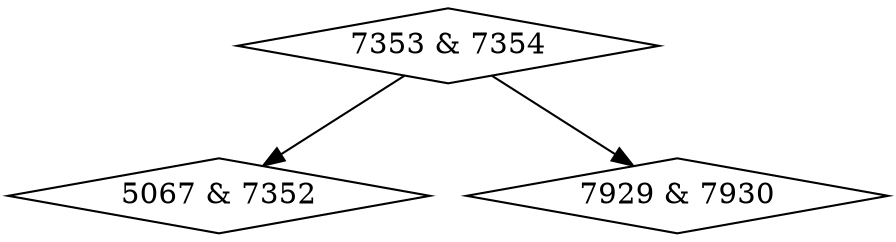 digraph {
0 [label = "5067 & 7352", shape = diamond];
1 [label = "7353 & 7354", shape = diamond];
2 [label = "7929 & 7930", shape = diamond];
1->0;
1->2;
}
